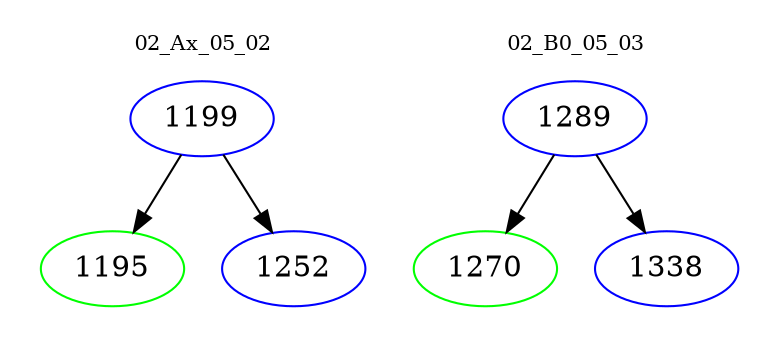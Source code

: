 digraph{
subgraph cluster_0 {
color = white
label = "02_Ax_05_02";
fontsize=10;
T0_1199 [label="1199", color="blue"]
T0_1199 -> T0_1195 [color="black"]
T0_1195 [label="1195", color="green"]
T0_1199 -> T0_1252 [color="black"]
T0_1252 [label="1252", color="blue"]
}
subgraph cluster_1 {
color = white
label = "02_B0_05_03";
fontsize=10;
T1_1289 [label="1289", color="blue"]
T1_1289 -> T1_1270 [color="black"]
T1_1270 [label="1270", color="green"]
T1_1289 -> T1_1338 [color="black"]
T1_1338 [label="1338", color="blue"]
}
}
